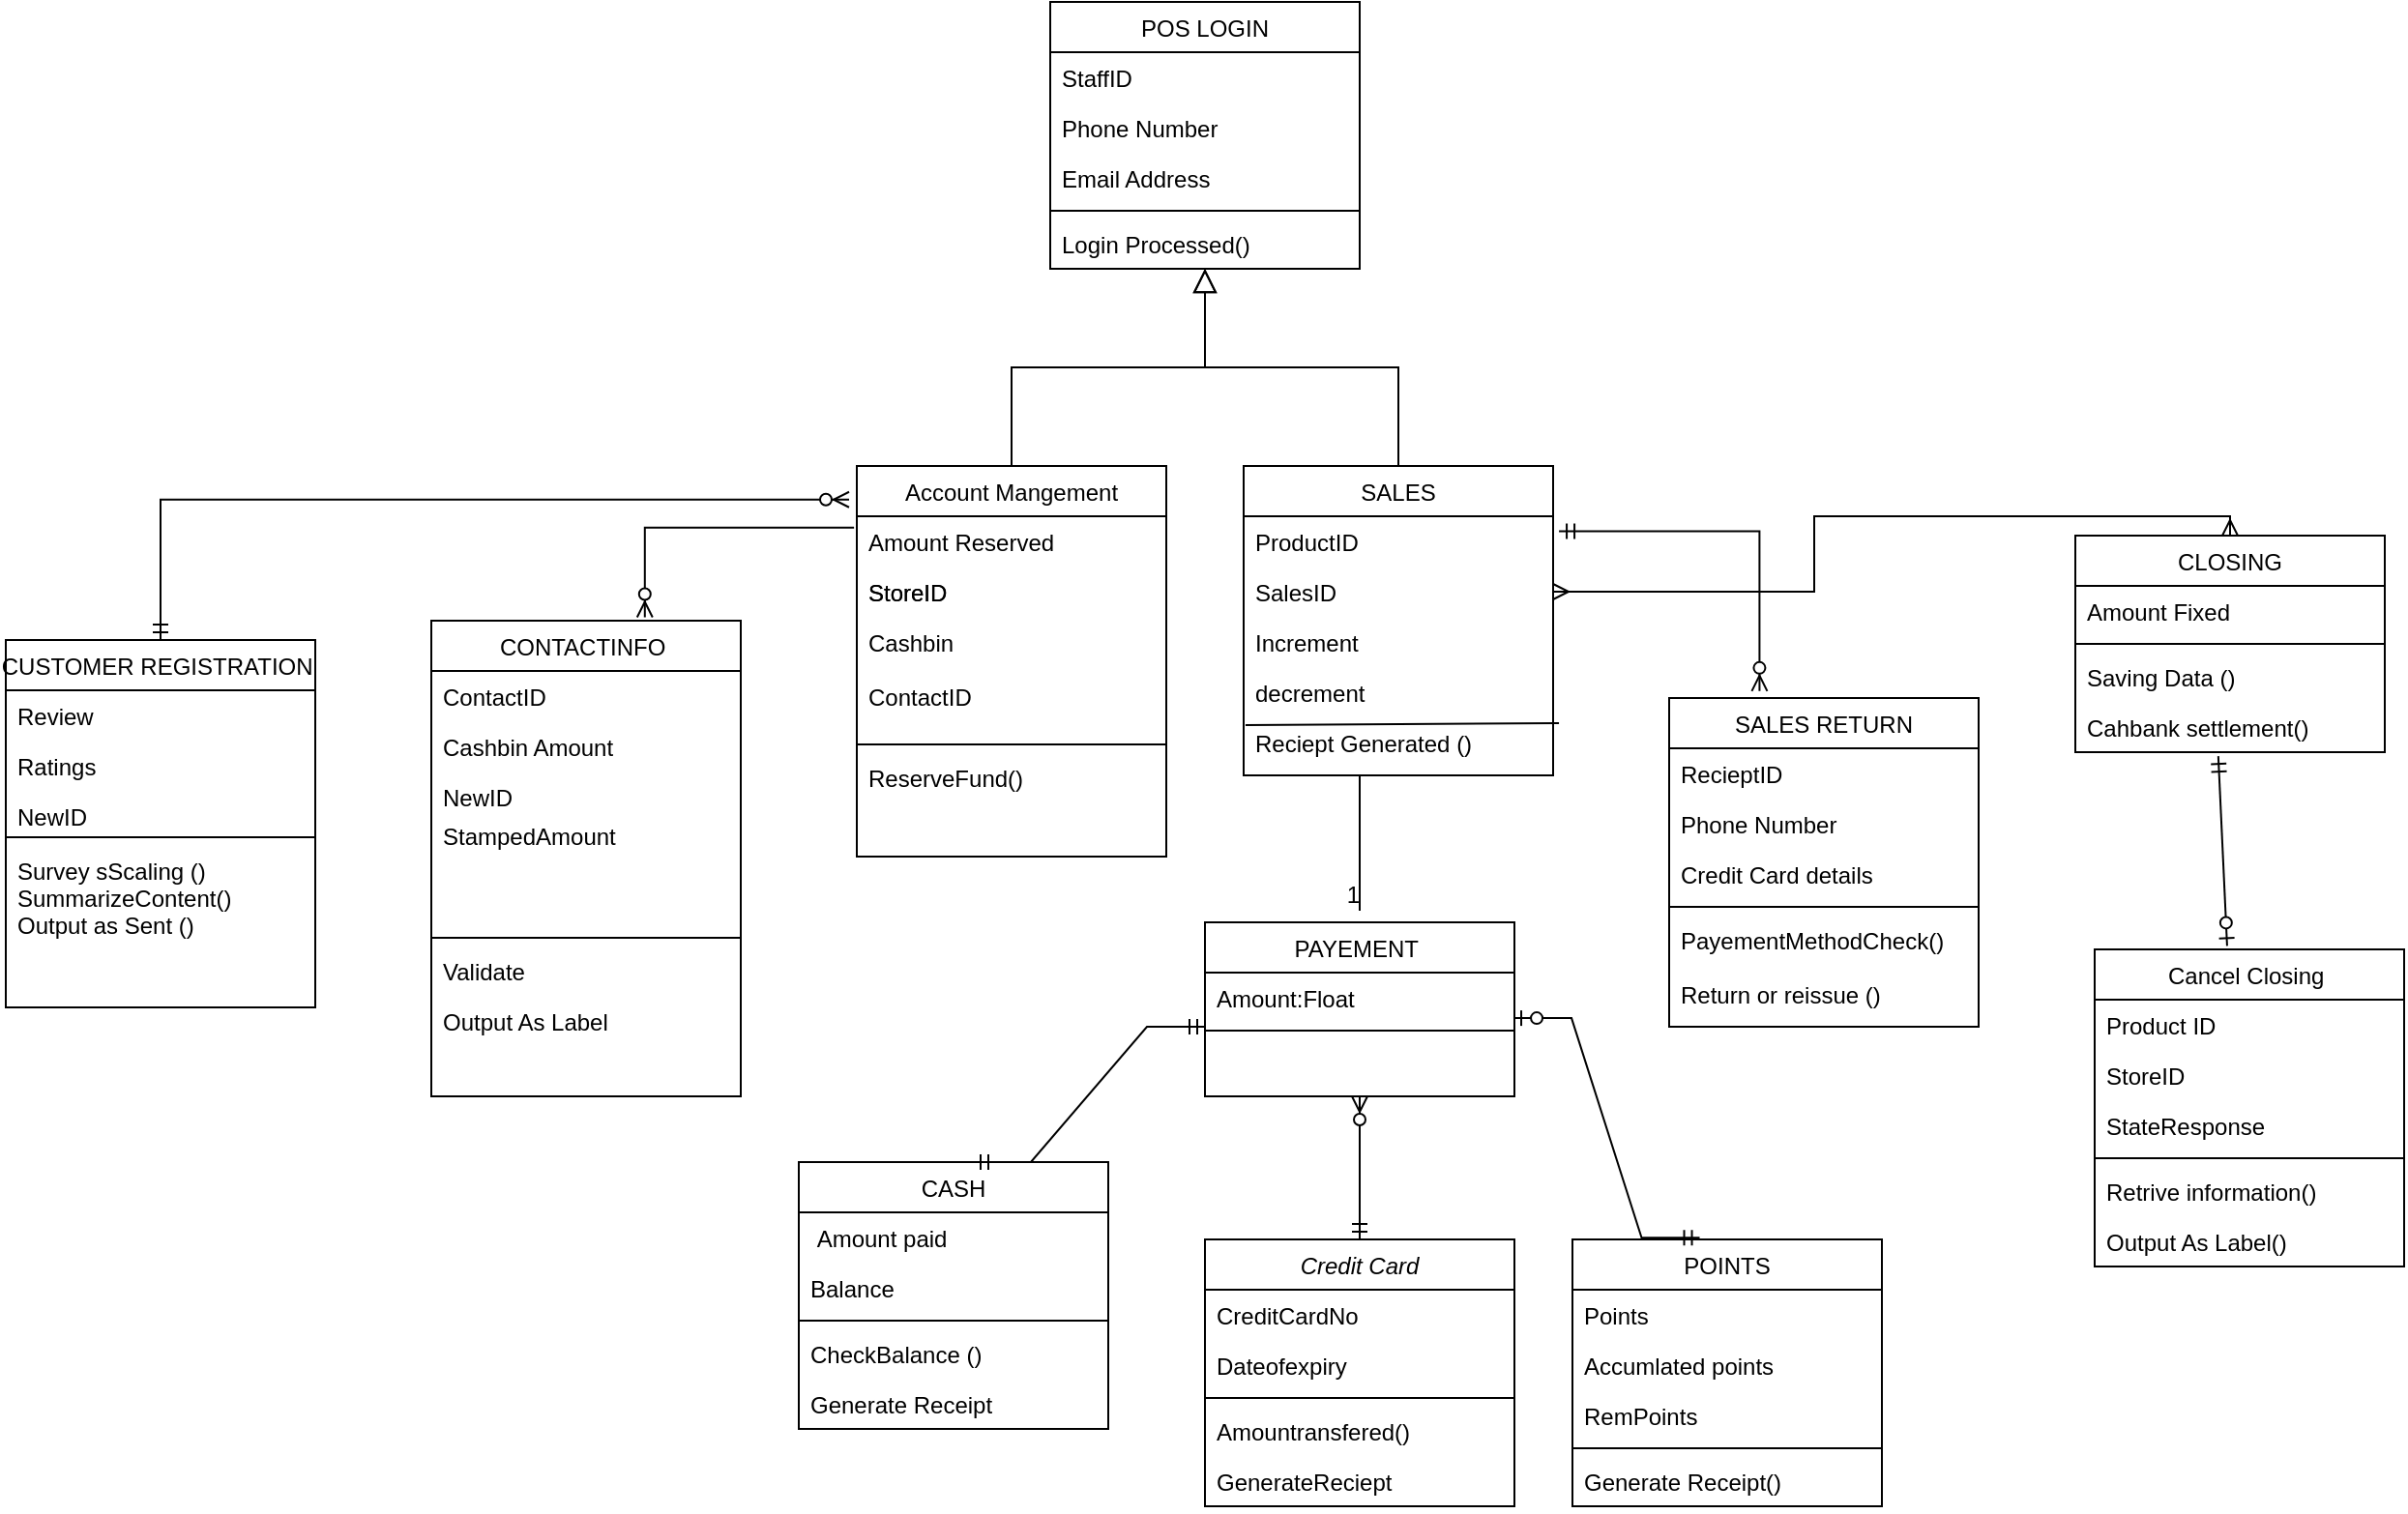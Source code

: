 <mxfile version="17.4.6" type="github">
  <diagram id="C5RBs43oDa-KdzZeNtuy" name="Page-1">
    <mxGraphModel dx="1984" dy="525" grid="1" gridSize="10" guides="1" tooltips="1" connect="1" arrows="1" fold="1" page="1" pageScale="1" pageWidth="827" pageHeight="1169" math="0" shadow="0">
      <root>
        <mxCell id="WIyWlLk6GJQsqaUBKTNV-0" />
        <mxCell id="WIyWlLk6GJQsqaUBKTNV-1" parent="WIyWlLk6GJQsqaUBKTNV-0" />
        <mxCell id="zkfFHV4jXpPFQw0GAbJ--0" value="POS LOGIN" style="swimlane;fontStyle=0;align=center;verticalAlign=top;childLayout=stackLayout;horizontal=1;startSize=26;horizontalStack=0;resizeParent=1;resizeLast=0;collapsible=1;marginBottom=0;rounded=0;shadow=0;strokeWidth=1;" parent="WIyWlLk6GJQsqaUBKTNV-1" vertex="1">
          <mxGeometry x="220" y="120" width="160" height="138" as="geometry">
            <mxRectangle x="230" y="140" width="160" height="26" as="alternateBounds" />
          </mxGeometry>
        </mxCell>
        <mxCell id="zkfFHV4jXpPFQw0GAbJ--1" value="StaffID" style="text;align=left;verticalAlign=top;spacingLeft=4;spacingRight=4;overflow=hidden;rotatable=0;points=[[0,0.5],[1,0.5]];portConstraint=eastwest;" parent="zkfFHV4jXpPFQw0GAbJ--0" vertex="1">
          <mxGeometry y="26" width="160" height="26" as="geometry" />
        </mxCell>
        <mxCell id="zkfFHV4jXpPFQw0GAbJ--2" value="Phone Number" style="text;align=left;verticalAlign=top;spacingLeft=4;spacingRight=4;overflow=hidden;rotatable=0;points=[[0,0.5],[1,0.5]];portConstraint=eastwest;rounded=0;shadow=0;html=0;" parent="zkfFHV4jXpPFQw0GAbJ--0" vertex="1">
          <mxGeometry y="52" width="160" height="26" as="geometry" />
        </mxCell>
        <mxCell id="zkfFHV4jXpPFQw0GAbJ--3" value="Email Address" style="text;align=left;verticalAlign=top;spacingLeft=4;spacingRight=4;overflow=hidden;rotatable=0;points=[[0,0.5],[1,0.5]];portConstraint=eastwest;rounded=0;shadow=0;html=0;" parent="zkfFHV4jXpPFQw0GAbJ--0" vertex="1">
          <mxGeometry y="78" width="160" height="26" as="geometry" />
        </mxCell>
        <mxCell id="zkfFHV4jXpPFQw0GAbJ--4" value="" style="line;html=1;strokeWidth=1;align=left;verticalAlign=middle;spacingTop=-1;spacingLeft=3;spacingRight=3;rotatable=0;labelPosition=right;points=[];portConstraint=eastwest;" parent="zkfFHV4jXpPFQw0GAbJ--0" vertex="1">
          <mxGeometry y="104" width="160" height="8" as="geometry" />
        </mxCell>
        <mxCell id="zkfFHV4jXpPFQw0GAbJ--5" value="Login Processed()" style="text;align=left;verticalAlign=top;spacingLeft=4;spacingRight=4;overflow=hidden;rotatable=0;points=[[0,0.5],[1,0.5]];portConstraint=eastwest;" parent="zkfFHV4jXpPFQw0GAbJ--0" vertex="1">
          <mxGeometry y="112" width="160" height="26" as="geometry" />
        </mxCell>
        <mxCell id="zkfFHV4jXpPFQw0GAbJ--12" value="" style="endArrow=block;endSize=10;endFill=0;shadow=0;strokeWidth=1;rounded=0;edgeStyle=elbowEdgeStyle;elbow=vertical;" parent="WIyWlLk6GJQsqaUBKTNV-1" source="zkfFHV4jXpPFQw0GAbJ--6" target="zkfFHV4jXpPFQw0GAbJ--0" edge="1">
          <mxGeometry width="160" relative="1" as="geometry">
            <mxPoint x="200" y="203" as="sourcePoint" />
            <mxPoint x="200" y="203" as="targetPoint" />
          </mxGeometry>
        </mxCell>
        <mxCell id="zkfFHV4jXpPFQw0GAbJ--6" value="Account Mangement" style="swimlane;fontStyle=0;align=center;verticalAlign=top;childLayout=stackLayout;horizontal=1;startSize=26;horizontalStack=0;resizeParent=1;resizeLast=0;collapsible=1;marginBottom=0;rounded=0;shadow=0;strokeWidth=1;" parent="WIyWlLk6GJQsqaUBKTNV-1" vertex="1">
          <mxGeometry x="120" y="360" width="160" height="202" as="geometry">
            <mxRectangle x="130" y="380" width="160" height="26" as="alternateBounds" />
          </mxGeometry>
        </mxCell>
        <mxCell id="zkfFHV4jXpPFQw0GAbJ--7" value="Amount Reserved" style="text;align=left;verticalAlign=top;spacingLeft=4;spacingRight=4;overflow=hidden;rotatable=0;points=[[0,0.5],[1,0.5]];portConstraint=eastwest;" parent="zkfFHV4jXpPFQw0GAbJ--6" vertex="1">
          <mxGeometry y="26" width="160" height="26" as="geometry" />
        </mxCell>
        <mxCell id="zkfFHV4jXpPFQw0GAbJ--8" value="StoreID" style="text;align=left;verticalAlign=top;spacingLeft=4;spacingRight=4;overflow=hidden;rotatable=0;points=[[0,0.5],[1,0.5]];portConstraint=eastwest;rounded=0;shadow=0;html=0;" parent="zkfFHV4jXpPFQw0GAbJ--6" vertex="1">
          <mxGeometry y="52" width="160" height="26" as="geometry" />
        </mxCell>
        <mxCell id="SP8sNiouLgvqwJzsVpie-2" value="Cashbin" style="text;align=left;verticalAlign=top;spacingLeft=4;spacingRight=4;overflow=hidden;rotatable=0;points=[[0,0.5],[1,0.5]];portConstraint=eastwest;rounded=0;shadow=0;html=0;" vertex="1" parent="zkfFHV4jXpPFQw0GAbJ--6">
          <mxGeometry y="78" width="160" height="28" as="geometry" />
        </mxCell>
        <mxCell id="BPbkYj7o1eIPzCzf6FRN-5" value="ContactID" style="text;align=left;verticalAlign=top;spacingLeft=4;spacingRight=4;overflow=hidden;rotatable=0;points=[[0,0.5],[1,0.5]];portConstraint=eastwest;rounded=0;shadow=0;html=0;" vertex="1" parent="zkfFHV4jXpPFQw0GAbJ--6">
          <mxGeometry y="106" width="160" height="34" as="geometry" />
        </mxCell>
        <mxCell id="zkfFHV4jXpPFQw0GAbJ--9" value="" style="line;html=1;strokeWidth=1;align=left;verticalAlign=middle;spacingTop=-1;spacingLeft=3;spacingRight=3;rotatable=0;labelPosition=right;points=[];portConstraint=eastwest;" parent="zkfFHV4jXpPFQw0GAbJ--6" vertex="1">
          <mxGeometry y="140" width="160" height="8" as="geometry" />
        </mxCell>
        <mxCell id="zkfFHV4jXpPFQw0GAbJ--11" value="ReserveFund()" style="text;align=left;verticalAlign=top;spacingLeft=4;spacingRight=4;overflow=hidden;rotatable=0;points=[[0,0.5],[1,0.5]];portConstraint=eastwest;" parent="zkfFHV4jXpPFQw0GAbJ--6" vertex="1">
          <mxGeometry y="148" width="160" height="26" as="geometry" />
        </mxCell>
        <mxCell id="zkfFHV4jXpPFQw0GAbJ--13" value="SALES" style="swimlane;fontStyle=0;align=center;verticalAlign=top;childLayout=stackLayout;horizontal=1;startSize=26;horizontalStack=0;resizeParent=1;resizeLast=0;collapsible=1;marginBottom=0;rounded=0;shadow=0;strokeWidth=1;" parent="WIyWlLk6GJQsqaUBKTNV-1" vertex="1">
          <mxGeometry x="320" y="360" width="160" height="160" as="geometry">
            <mxRectangle x="340" y="380" width="170" height="26" as="alternateBounds" />
          </mxGeometry>
        </mxCell>
        <mxCell id="zkfFHV4jXpPFQw0GAbJ--14" value="ProductID&#xa;&#xa;" style="text;align=left;verticalAlign=top;spacingLeft=4;spacingRight=4;overflow=hidden;rotatable=0;points=[[0,0.5],[1,0.5]];portConstraint=eastwest;" parent="zkfFHV4jXpPFQw0GAbJ--13" vertex="1">
          <mxGeometry y="26" width="160" height="26" as="geometry" />
        </mxCell>
        <mxCell id="BPbkYj7o1eIPzCzf6FRN-10" value="SalesID&#xa;&#xa;" style="text;align=left;verticalAlign=top;spacingLeft=4;spacingRight=4;overflow=hidden;rotatable=0;points=[[0,0.5],[1,0.5]];portConstraint=eastwest;" vertex="1" parent="zkfFHV4jXpPFQw0GAbJ--13">
          <mxGeometry y="52" width="160" height="26" as="geometry" />
        </mxCell>
        <mxCell id="BPbkYj7o1eIPzCzf6FRN-11" value="Increment " style="text;align=left;verticalAlign=top;spacingLeft=4;spacingRight=4;overflow=hidden;rotatable=0;points=[[0,0.5],[1,0.5]];portConstraint=eastwest;" vertex="1" parent="zkfFHV4jXpPFQw0GAbJ--13">
          <mxGeometry y="78" width="160" height="26" as="geometry" />
        </mxCell>
        <mxCell id="BPbkYj7o1eIPzCzf6FRN-12" value="decrement " style="text;align=left;verticalAlign=top;spacingLeft=4;spacingRight=4;overflow=hidden;rotatable=0;points=[[0,0.5],[1,0.5]];portConstraint=eastwest;" vertex="1" parent="zkfFHV4jXpPFQw0GAbJ--13">
          <mxGeometry y="104" width="160" height="26" as="geometry" />
        </mxCell>
        <mxCell id="BPbkYj7o1eIPzCzf6FRN-14" value="" style="endArrow=none;html=1;rounded=0;entryX=1.019;entryY=1.115;entryDx=0;entryDy=0;entryPerimeter=0;exitX=0.006;exitY=1.154;exitDx=0;exitDy=0;exitPerimeter=0;" edge="1" parent="zkfFHV4jXpPFQw0GAbJ--13" source="BPbkYj7o1eIPzCzf6FRN-12" target="BPbkYj7o1eIPzCzf6FRN-12">
          <mxGeometry width="50" height="50" relative="1" as="geometry">
            <mxPoint x="30" y="140" as="sourcePoint" />
            <mxPoint x="60" y="40" as="targetPoint" />
          </mxGeometry>
        </mxCell>
        <mxCell id="BPbkYj7o1eIPzCzf6FRN-15" value="Reciept Generated ()&#xa;" style="text;align=left;verticalAlign=top;spacingLeft=4;spacingRight=4;overflow=hidden;rotatable=0;points=[[0,0.5],[1,0.5]];portConstraint=eastwest;" vertex="1" parent="zkfFHV4jXpPFQw0GAbJ--13">
          <mxGeometry y="130" width="160" as="geometry" />
        </mxCell>
        <mxCell id="SP8sNiouLgvqwJzsVpie-11" value="" style="endArrow=none;html=1;rounded=0;" edge="1" parent="zkfFHV4jXpPFQw0GAbJ--13">
          <mxGeometry relative="1" as="geometry">
            <mxPoint x="60" y="160" as="sourcePoint" />
            <mxPoint x="60" y="230" as="targetPoint" />
          </mxGeometry>
        </mxCell>
        <mxCell id="SP8sNiouLgvqwJzsVpie-12" value="1" style="resizable=0;html=1;align=right;verticalAlign=bottom;" connectable="0" vertex="1" parent="SP8sNiouLgvqwJzsVpie-11">
          <mxGeometry x="1" relative="1" as="geometry" />
        </mxCell>
        <mxCell id="zkfFHV4jXpPFQw0GAbJ--16" value="" style="endArrow=block;endSize=10;endFill=0;shadow=0;strokeWidth=1;rounded=0;edgeStyle=elbowEdgeStyle;elbow=vertical;" parent="WIyWlLk6GJQsqaUBKTNV-1" source="zkfFHV4jXpPFQw0GAbJ--13" target="zkfFHV4jXpPFQw0GAbJ--0" edge="1">
          <mxGeometry width="160" relative="1" as="geometry">
            <mxPoint x="210" y="373" as="sourcePoint" />
            <mxPoint x="310" y="271" as="targetPoint" />
          </mxGeometry>
        </mxCell>
        <mxCell id="zkfFHV4jXpPFQw0GAbJ--17" value="CLOSING" style="swimlane;fontStyle=0;align=center;verticalAlign=top;childLayout=stackLayout;horizontal=1;startSize=26;horizontalStack=0;resizeParent=1;resizeLast=0;collapsible=1;marginBottom=0;rounded=0;shadow=0;strokeWidth=1;" parent="WIyWlLk6GJQsqaUBKTNV-1" vertex="1">
          <mxGeometry x="750" y="396" width="160" height="112" as="geometry">
            <mxRectangle x="550" y="140" width="160" height="26" as="alternateBounds" />
          </mxGeometry>
        </mxCell>
        <mxCell id="zkfFHV4jXpPFQw0GAbJ--21" value="Amount Fixed" style="text;align=left;verticalAlign=top;spacingLeft=4;spacingRight=4;overflow=hidden;rotatable=0;points=[[0,0.5],[1,0.5]];portConstraint=eastwest;rounded=0;shadow=0;html=0;" parent="zkfFHV4jXpPFQw0GAbJ--17" vertex="1">
          <mxGeometry y="26" width="160" height="26" as="geometry" />
        </mxCell>
        <mxCell id="zkfFHV4jXpPFQw0GAbJ--23" value="" style="line;html=1;strokeWidth=1;align=left;verticalAlign=middle;spacingTop=-1;spacingLeft=3;spacingRight=3;rotatable=0;labelPosition=right;points=[];portConstraint=eastwest;" parent="zkfFHV4jXpPFQw0GAbJ--17" vertex="1">
          <mxGeometry y="52" width="160" height="8" as="geometry" />
        </mxCell>
        <mxCell id="zkfFHV4jXpPFQw0GAbJ--24" value="Saving Data ()" style="text;align=left;verticalAlign=top;spacingLeft=4;spacingRight=4;overflow=hidden;rotatable=0;points=[[0,0.5],[1,0.5]];portConstraint=eastwest;" parent="zkfFHV4jXpPFQw0GAbJ--17" vertex="1">
          <mxGeometry y="60" width="160" height="26" as="geometry" />
        </mxCell>
        <mxCell id="zkfFHV4jXpPFQw0GAbJ--25" value="Cahbank settlement()" style="text;align=left;verticalAlign=top;spacingLeft=4;spacingRight=4;overflow=hidden;rotatable=0;points=[[0,0.5],[1,0.5]];portConstraint=eastwest;" parent="zkfFHV4jXpPFQw0GAbJ--17" vertex="1">
          <mxGeometry y="86" width="160" height="26" as="geometry" />
        </mxCell>
        <mxCell id="BPbkYj7o1eIPzCzf6FRN-1" value="StoreID" style="text;align=left;verticalAlign=top;spacingLeft=4;spacingRight=4;overflow=hidden;rotatable=0;points=[[0,0.5],[1,0.5]];portConstraint=eastwest;rounded=0;shadow=0;html=0;" vertex="1" parent="WIyWlLk6GJQsqaUBKTNV-1">
          <mxGeometry x="120" y="412" width="160" height="28" as="geometry" />
        </mxCell>
        <mxCell id="BPbkYj7o1eIPzCzf6FRN-17" value="Credit Card" style="swimlane;fontStyle=2;align=center;verticalAlign=top;childLayout=stackLayout;horizontal=1;startSize=26;horizontalStack=0;resizeParent=1;resizeLast=0;collapsible=1;marginBottom=0;rounded=0;shadow=0;strokeWidth=1;" vertex="1" parent="WIyWlLk6GJQsqaUBKTNV-1">
          <mxGeometry x="300" y="760" width="160" height="138" as="geometry">
            <mxRectangle x="230" y="140" width="160" height="26" as="alternateBounds" />
          </mxGeometry>
        </mxCell>
        <mxCell id="BPbkYj7o1eIPzCzf6FRN-18" value="CreditCardNo" style="text;align=left;verticalAlign=top;spacingLeft=4;spacingRight=4;overflow=hidden;rotatable=0;points=[[0,0.5],[1,0.5]];portConstraint=eastwest;" vertex="1" parent="BPbkYj7o1eIPzCzf6FRN-17">
          <mxGeometry y="26" width="160" height="26" as="geometry" />
        </mxCell>
        <mxCell id="BPbkYj7o1eIPzCzf6FRN-19" value="Dateofexpiry" style="text;align=left;verticalAlign=top;spacingLeft=4;spacingRight=4;overflow=hidden;rotatable=0;points=[[0,0.5],[1,0.5]];portConstraint=eastwest;rounded=0;shadow=0;html=0;" vertex="1" parent="BPbkYj7o1eIPzCzf6FRN-17">
          <mxGeometry y="52" width="160" height="26" as="geometry" />
        </mxCell>
        <mxCell id="BPbkYj7o1eIPzCzf6FRN-21" value="" style="line;html=1;strokeWidth=1;align=left;verticalAlign=middle;spacingTop=-1;spacingLeft=3;spacingRight=3;rotatable=0;labelPosition=right;points=[];portConstraint=eastwest;" vertex="1" parent="BPbkYj7o1eIPzCzf6FRN-17">
          <mxGeometry y="78" width="160" height="8" as="geometry" />
        </mxCell>
        <mxCell id="BPbkYj7o1eIPzCzf6FRN-22" value="Amountransfered()" style="text;align=left;verticalAlign=top;spacingLeft=4;spacingRight=4;overflow=hidden;rotatable=0;points=[[0,0.5],[1,0.5]];portConstraint=eastwest;" vertex="1" parent="BPbkYj7o1eIPzCzf6FRN-17">
          <mxGeometry y="86" width="160" height="26" as="geometry" />
        </mxCell>
        <mxCell id="BPbkYj7o1eIPzCzf6FRN-54" value="GenerateReciept" style="text;align=left;verticalAlign=top;spacingLeft=4;spacingRight=4;overflow=hidden;rotatable=0;points=[[0,0.5],[1,0.5]];portConstraint=eastwest;" vertex="1" parent="BPbkYj7o1eIPzCzf6FRN-17">
          <mxGeometry y="112" width="160" height="26" as="geometry" />
        </mxCell>
        <mxCell id="BPbkYj7o1eIPzCzf6FRN-23" value="CASH" style="swimlane;fontStyle=0;align=center;verticalAlign=top;childLayout=stackLayout;horizontal=1;startSize=26;horizontalStack=0;resizeParent=1;resizeLast=0;collapsible=1;marginBottom=0;rounded=0;shadow=0;strokeWidth=1;" vertex="1" parent="WIyWlLk6GJQsqaUBKTNV-1">
          <mxGeometry x="90" y="720" width="160" height="138" as="geometry">
            <mxRectangle x="230" y="140" width="160" height="26" as="alternateBounds" />
          </mxGeometry>
        </mxCell>
        <mxCell id="BPbkYj7o1eIPzCzf6FRN-25" value=" Amount paid" style="text;align=left;verticalAlign=top;spacingLeft=4;spacingRight=4;overflow=hidden;rotatable=0;points=[[0,0.5],[1,0.5]];portConstraint=eastwest;rounded=0;shadow=0;html=0;" vertex="1" parent="BPbkYj7o1eIPzCzf6FRN-23">
          <mxGeometry y="26" width="160" height="26" as="geometry" />
        </mxCell>
        <mxCell id="BPbkYj7o1eIPzCzf6FRN-26" value="Balance" style="text;align=left;verticalAlign=top;spacingLeft=4;spacingRight=4;overflow=hidden;rotatable=0;points=[[0,0.5],[1,0.5]];portConstraint=eastwest;rounded=0;shadow=0;html=0;" vertex="1" parent="BPbkYj7o1eIPzCzf6FRN-23">
          <mxGeometry y="52" width="160" height="26" as="geometry" />
        </mxCell>
        <mxCell id="BPbkYj7o1eIPzCzf6FRN-27" value="" style="line;html=1;strokeWidth=1;align=left;verticalAlign=middle;spacingTop=-1;spacingLeft=3;spacingRight=3;rotatable=0;labelPosition=right;points=[];portConstraint=eastwest;" vertex="1" parent="BPbkYj7o1eIPzCzf6FRN-23">
          <mxGeometry y="78" width="160" height="8" as="geometry" />
        </mxCell>
        <mxCell id="BPbkYj7o1eIPzCzf6FRN-28" value="CheckBalance ()" style="text;align=left;verticalAlign=top;spacingLeft=4;spacingRight=4;overflow=hidden;rotatable=0;points=[[0,0.5],[1,0.5]];portConstraint=eastwest;" vertex="1" parent="BPbkYj7o1eIPzCzf6FRN-23">
          <mxGeometry y="86" width="160" height="26" as="geometry" />
        </mxCell>
        <mxCell id="BPbkYj7o1eIPzCzf6FRN-53" value="Generate Receipt" style="text;align=left;verticalAlign=top;spacingLeft=4;spacingRight=4;overflow=hidden;rotatable=0;points=[[0,0.5],[1,0.5]];portConstraint=eastwest;" vertex="1" parent="BPbkYj7o1eIPzCzf6FRN-23">
          <mxGeometry y="112" width="160" height="26" as="geometry" />
        </mxCell>
        <mxCell id="BPbkYj7o1eIPzCzf6FRN-29" value="PAYEMENT " style="swimlane;fontStyle=0;align=center;verticalAlign=top;childLayout=stackLayout;horizontal=1;startSize=26;horizontalStack=0;resizeParent=1;resizeLast=0;collapsible=1;marginBottom=0;rounded=0;shadow=0;strokeWidth=1;" vertex="1" parent="WIyWlLk6GJQsqaUBKTNV-1">
          <mxGeometry x="300" y="596" width="160" height="90" as="geometry">
            <mxRectangle x="230" y="140" width="160" height="26" as="alternateBounds" />
          </mxGeometry>
        </mxCell>
        <mxCell id="BPbkYj7o1eIPzCzf6FRN-31" value="Amount:Float" style="text;align=left;verticalAlign=top;spacingLeft=4;spacingRight=4;overflow=hidden;rotatable=0;points=[[0,0.5],[1,0.5]];portConstraint=eastwest;rounded=0;shadow=0;html=0;" vertex="1" parent="BPbkYj7o1eIPzCzf6FRN-29">
          <mxGeometry y="26" width="160" height="26" as="geometry" />
        </mxCell>
        <mxCell id="BPbkYj7o1eIPzCzf6FRN-33" value="" style="line;html=1;strokeWidth=1;align=left;verticalAlign=middle;spacingTop=-1;spacingLeft=3;spacingRight=3;rotatable=0;labelPosition=right;points=[];portConstraint=eastwest;" vertex="1" parent="BPbkYj7o1eIPzCzf6FRN-29">
          <mxGeometry y="52" width="160" height="8" as="geometry" />
        </mxCell>
        <mxCell id="BPbkYj7o1eIPzCzf6FRN-35" value="POINTS" style="swimlane;fontStyle=0;align=center;verticalAlign=top;childLayout=stackLayout;horizontal=1;startSize=26;horizontalStack=0;resizeParent=1;resizeLast=0;collapsible=1;marginBottom=0;rounded=0;shadow=0;strokeWidth=1;" vertex="1" parent="WIyWlLk6GJQsqaUBKTNV-1">
          <mxGeometry x="490" y="760" width="160" height="138" as="geometry">
            <mxRectangle x="230" y="140" width="160" height="26" as="alternateBounds" />
          </mxGeometry>
        </mxCell>
        <mxCell id="BPbkYj7o1eIPzCzf6FRN-36" value="Points" style="text;align=left;verticalAlign=top;spacingLeft=4;spacingRight=4;overflow=hidden;rotatable=0;points=[[0,0.5],[1,0.5]];portConstraint=eastwest;" vertex="1" parent="BPbkYj7o1eIPzCzf6FRN-35">
          <mxGeometry y="26" width="160" height="26" as="geometry" />
        </mxCell>
        <mxCell id="BPbkYj7o1eIPzCzf6FRN-37" value="Accumlated points" style="text;align=left;verticalAlign=top;spacingLeft=4;spacingRight=4;overflow=hidden;rotatable=0;points=[[0,0.5],[1,0.5]];portConstraint=eastwest;rounded=0;shadow=0;html=0;" vertex="1" parent="BPbkYj7o1eIPzCzf6FRN-35">
          <mxGeometry y="52" width="160" height="26" as="geometry" />
        </mxCell>
        <mxCell id="BPbkYj7o1eIPzCzf6FRN-38" value="RemPoints" style="text;align=left;verticalAlign=top;spacingLeft=4;spacingRight=4;overflow=hidden;rotatable=0;points=[[0,0.5],[1,0.5]];portConstraint=eastwest;rounded=0;shadow=0;html=0;" vertex="1" parent="BPbkYj7o1eIPzCzf6FRN-35">
          <mxGeometry y="78" width="160" height="26" as="geometry" />
        </mxCell>
        <mxCell id="BPbkYj7o1eIPzCzf6FRN-39" value="" style="line;html=1;strokeWidth=1;align=left;verticalAlign=middle;spacingTop=-1;spacingLeft=3;spacingRight=3;rotatable=0;labelPosition=right;points=[];portConstraint=eastwest;" vertex="1" parent="BPbkYj7o1eIPzCzf6FRN-35">
          <mxGeometry y="104" width="160" height="8" as="geometry" />
        </mxCell>
        <mxCell id="BPbkYj7o1eIPzCzf6FRN-40" value="Generate Receipt()" style="text;align=left;verticalAlign=top;spacingLeft=4;spacingRight=4;overflow=hidden;rotatable=0;points=[[0,0.5],[1,0.5]];portConstraint=eastwest;" vertex="1" parent="BPbkYj7o1eIPzCzf6FRN-35">
          <mxGeometry y="112" width="160" height="26" as="geometry" />
        </mxCell>
        <mxCell id="BPbkYj7o1eIPzCzf6FRN-47" value="SALES RETURN" style="swimlane;fontStyle=0;align=center;verticalAlign=top;childLayout=stackLayout;horizontal=1;startSize=26;horizontalStack=0;resizeParent=1;resizeLast=0;collapsible=1;marginBottom=0;rounded=0;shadow=0;strokeWidth=1;" vertex="1" parent="WIyWlLk6GJQsqaUBKTNV-1">
          <mxGeometry x="540" y="480" width="160" height="170" as="geometry">
            <mxRectangle x="230" y="140" width="160" height="26" as="alternateBounds" />
          </mxGeometry>
        </mxCell>
        <mxCell id="BPbkYj7o1eIPzCzf6FRN-48" value="RecieptID" style="text;align=left;verticalAlign=top;spacingLeft=4;spacingRight=4;overflow=hidden;rotatable=0;points=[[0,0.5],[1,0.5]];portConstraint=eastwest;" vertex="1" parent="BPbkYj7o1eIPzCzf6FRN-47">
          <mxGeometry y="26" width="160" height="26" as="geometry" />
        </mxCell>
        <mxCell id="BPbkYj7o1eIPzCzf6FRN-49" value="Phone Number" style="text;align=left;verticalAlign=top;spacingLeft=4;spacingRight=4;overflow=hidden;rotatable=0;points=[[0,0.5],[1,0.5]];portConstraint=eastwest;rounded=0;shadow=0;html=0;" vertex="1" parent="BPbkYj7o1eIPzCzf6FRN-47">
          <mxGeometry y="52" width="160" height="26" as="geometry" />
        </mxCell>
        <mxCell id="BPbkYj7o1eIPzCzf6FRN-50" value="Credit Card details" style="text;align=left;verticalAlign=top;spacingLeft=4;spacingRight=4;overflow=hidden;rotatable=0;points=[[0,0.5],[1,0.5]];portConstraint=eastwest;rounded=0;shadow=0;html=0;" vertex="1" parent="BPbkYj7o1eIPzCzf6FRN-47">
          <mxGeometry y="78" width="160" height="26" as="geometry" />
        </mxCell>
        <mxCell id="BPbkYj7o1eIPzCzf6FRN-51" value="" style="line;html=1;strokeWidth=1;align=left;verticalAlign=middle;spacingTop=-1;spacingLeft=3;spacingRight=3;rotatable=0;labelPosition=right;points=[];portConstraint=eastwest;" vertex="1" parent="BPbkYj7o1eIPzCzf6FRN-47">
          <mxGeometry y="104" width="160" height="8" as="geometry" />
        </mxCell>
        <mxCell id="BPbkYj7o1eIPzCzf6FRN-52" value="PayementMethodCheck()&#xa;&#xa;Return or reissue ()&#xa;&#xa;" style="text;align=left;verticalAlign=top;spacingLeft=4;spacingRight=4;overflow=hidden;rotatable=0;points=[[0,0.5],[1,0.5]];portConstraint=eastwest;" vertex="1" parent="BPbkYj7o1eIPzCzf6FRN-47">
          <mxGeometry y="112" width="160" height="58" as="geometry" />
        </mxCell>
        <mxCell id="BPbkYj7o1eIPzCzf6FRN-60" value="CONTACTINFO " style="swimlane;fontStyle=0;align=center;verticalAlign=top;childLayout=stackLayout;horizontal=1;startSize=26;horizontalStack=0;resizeParent=1;resizeLast=0;collapsible=1;marginBottom=0;rounded=0;shadow=0;strokeWidth=1;" vertex="1" parent="WIyWlLk6GJQsqaUBKTNV-1">
          <mxGeometry x="-100" y="440" width="160" height="246" as="geometry">
            <mxRectangle x="550" y="140" width="160" height="26" as="alternateBounds" />
          </mxGeometry>
        </mxCell>
        <mxCell id="BPbkYj7o1eIPzCzf6FRN-61" value="ContactID" style="text;align=left;verticalAlign=top;spacingLeft=4;spacingRight=4;overflow=hidden;rotatable=0;points=[[0,0.5],[1,0.5]];portConstraint=eastwest;rounded=0;shadow=0;html=0;" vertex="1" parent="BPbkYj7o1eIPzCzf6FRN-60">
          <mxGeometry y="26" width="160" height="26" as="geometry" />
        </mxCell>
        <mxCell id="BPbkYj7o1eIPzCzf6FRN-62" value="Cashbin Amount" style="text;align=left;verticalAlign=top;spacingLeft=4;spacingRight=4;overflow=hidden;rotatable=0;points=[[0,0.5],[1,0.5]];portConstraint=eastwest;rounded=0;shadow=0;html=0;" vertex="1" parent="BPbkYj7o1eIPzCzf6FRN-60">
          <mxGeometry y="52" width="160" height="26" as="geometry" />
        </mxCell>
        <mxCell id="SP8sNiouLgvqwJzsVpie-1" value="NewID" style="text;align=left;verticalAlign=top;spacingLeft=4;spacingRight=4;overflow=hidden;rotatable=0;points=[[0,0.5],[1,0.5]];portConstraint=eastwest;rounded=0;shadow=0;html=0;" vertex="1" parent="BPbkYj7o1eIPzCzf6FRN-60">
          <mxGeometry y="78" width="160" height="20" as="geometry" />
        </mxCell>
        <mxCell id="BPbkYj7o1eIPzCzf6FRN-63" value="StampedAmount" style="text;align=left;verticalAlign=top;spacingLeft=4;spacingRight=4;overflow=hidden;rotatable=0;points=[[0,0.5],[1,0.5]];portConstraint=eastwest;rounded=0;shadow=0;html=0;" vertex="1" parent="BPbkYj7o1eIPzCzf6FRN-60">
          <mxGeometry y="98" width="160" height="62" as="geometry" />
        </mxCell>
        <mxCell id="BPbkYj7o1eIPzCzf6FRN-64" value="" style="line;html=1;strokeWidth=1;align=left;verticalAlign=middle;spacingTop=-1;spacingLeft=3;spacingRight=3;rotatable=0;labelPosition=right;points=[];portConstraint=eastwest;" vertex="1" parent="BPbkYj7o1eIPzCzf6FRN-60">
          <mxGeometry y="160" width="160" height="8" as="geometry" />
        </mxCell>
        <mxCell id="BPbkYj7o1eIPzCzf6FRN-65" value="Validate" style="text;align=left;verticalAlign=top;spacingLeft=4;spacingRight=4;overflow=hidden;rotatable=0;points=[[0,0.5],[1,0.5]];portConstraint=eastwest;" vertex="1" parent="BPbkYj7o1eIPzCzf6FRN-60">
          <mxGeometry y="168" width="160" height="26" as="geometry" />
        </mxCell>
        <mxCell id="BPbkYj7o1eIPzCzf6FRN-66" value="Output As Label" style="text;align=left;verticalAlign=top;spacingLeft=4;spacingRight=4;overflow=hidden;rotatable=0;points=[[0,0.5],[1,0.5]];portConstraint=eastwest;" vertex="1" parent="BPbkYj7o1eIPzCzf6FRN-60">
          <mxGeometry y="194" width="160" height="26" as="geometry" />
        </mxCell>
        <mxCell id="BPbkYj7o1eIPzCzf6FRN-67" value="Cancel Closing " style="swimlane;fontStyle=0;align=center;verticalAlign=top;childLayout=stackLayout;horizontal=1;startSize=26;horizontalStack=0;resizeParent=1;resizeLast=0;collapsible=1;marginBottom=0;rounded=0;shadow=0;strokeWidth=1;" vertex="1" parent="WIyWlLk6GJQsqaUBKTNV-1">
          <mxGeometry x="760" y="610" width="160" height="164" as="geometry">
            <mxRectangle x="550" y="140" width="160" height="26" as="alternateBounds" />
          </mxGeometry>
        </mxCell>
        <mxCell id="BPbkYj7o1eIPzCzf6FRN-68" value="Product ID&#xa;" style="text;align=left;verticalAlign=top;spacingLeft=4;spacingRight=4;overflow=hidden;rotatable=0;points=[[0,0.5],[1,0.5]];portConstraint=eastwest;rounded=0;shadow=0;html=0;" vertex="1" parent="BPbkYj7o1eIPzCzf6FRN-67">
          <mxGeometry y="26" width="160" height="26" as="geometry" />
        </mxCell>
        <mxCell id="BPbkYj7o1eIPzCzf6FRN-69" value="StoreID" style="text;align=left;verticalAlign=top;spacingLeft=4;spacingRight=4;overflow=hidden;rotatable=0;points=[[0,0.5],[1,0.5]];portConstraint=eastwest;rounded=0;shadow=0;html=0;" vertex="1" parent="BPbkYj7o1eIPzCzf6FRN-67">
          <mxGeometry y="52" width="160" height="26" as="geometry" />
        </mxCell>
        <mxCell id="BPbkYj7o1eIPzCzf6FRN-70" value="StateResponse" style="text;align=left;verticalAlign=top;spacingLeft=4;spacingRight=4;overflow=hidden;rotatable=0;points=[[0,0.5],[1,0.5]];portConstraint=eastwest;rounded=0;shadow=0;html=0;" vertex="1" parent="BPbkYj7o1eIPzCzf6FRN-67">
          <mxGeometry y="78" width="160" height="26" as="geometry" />
        </mxCell>
        <mxCell id="BPbkYj7o1eIPzCzf6FRN-71" value="" style="line;html=1;strokeWidth=1;align=left;verticalAlign=middle;spacingTop=-1;spacingLeft=3;spacingRight=3;rotatable=0;labelPosition=right;points=[];portConstraint=eastwest;" vertex="1" parent="BPbkYj7o1eIPzCzf6FRN-67">
          <mxGeometry y="104" width="160" height="8" as="geometry" />
        </mxCell>
        <mxCell id="BPbkYj7o1eIPzCzf6FRN-72" value="Retrive information()" style="text;align=left;verticalAlign=top;spacingLeft=4;spacingRight=4;overflow=hidden;rotatable=0;points=[[0,0.5],[1,0.5]];portConstraint=eastwest;" vertex="1" parent="BPbkYj7o1eIPzCzf6FRN-67">
          <mxGeometry y="112" width="160" height="26" as="geometry" />
        </mxCell>
        <mxCell id="BPbkYj7o1eIPzCzf6FRN-73" value="Output As Label()" style="text;align=left;verticalAlign=top;spacingLeft=4;spacingRight=4;overflow=hidden;rotatable=0;points=[[0,0.5],[1,0.5]];portConstraint=eastwest;" vertex="1" parent="BPbkYj7o1eIPzCzf6FRN-67">
          <mxGeometry y="138" width="160" height="26" as="geometry" />
        </mxCell>
        <mxCell id="SP8sNiouLgvqwJzsVpie-14" value="" style="edgeStyle=entityRelationEdgeStyle;fontSize=12;html=1;endArrow=ERmandOne;startArrow=ERmandOne;rounded=0;entryX=0;entryY=0.25;entryDx=0;entryDy=0;entryPerimeter=0;" edge="1" parent="WIyWlLk6GJQsqaUBKTNV-1" target="BPbkYj7o1eIPzCzf6FRN-33">
          <mxGeometry width="100" height="100" relative="1" as="geometry">
            <mxPoint x="180" y="720" as="sourcePoint" />
            <mxPoint x="280" y="620" as="targetPoint" />
          </mxGeometry>
        </mxCell>
        <mxCell id="SP8sNiouLgvqwJzsVpie-15" value="" style="edgeStyle=orthogonalEdgeStyle;fontSize=12;html=1;endArrow=ERzeroToMany;startArrow=ERmandOne;rounded=0;exitX=0.5;exitY=0;exitDx=0;exitDy=0;entryX=0.5;entryY=1;entryDx=0;entryDy=0;" edge="1" parent="WIyWlLk6GJQsqaUBKTNV-1" source="BPbkYj7o1eIPzCzf6FRN-17" target="BPbkYj7o1eIPzCzf6FRN-29">
          <mxGeometry width="100" height="100" relative="1" as="geometry">
            <mxPoint x="260" y="730" as="sourcePoint" />
            <mxPoint x="360" y="630" as="targetPoint" />
          </mxGeometry>
        </mxCell>
        <mxCell id="SP8sNiouLgvqwJzsVpie-16" value="" style="edgeStyle=entityRelationEdgeStyle;fontSize=12;html=1;endArrow=ERzeroToOne;startArrow=ERmandOne;rounded=0;exitX=0.411;exitY=-0.006;exitDx=0;exitDy=0;exitPerimeter=0;entryX=0.997;entryY=0.906;entryDx=0;entryDy=0;entryPerimeter=0;" edge="1" parent="WIyWlLk6GJQsqaUBKTNV-1" source="BPbkYj7o1eIPzCzf6FRN-35" target="BPbkYj7o1eIPzCzf6FRN-31">
          <mxGeometry width="100" height="100" relative="1" as="geometry">
            <mxPoint x="260" y="730" as="sourcePoint" />
            <mxPoint x="360" y="630" as="targetPoint" />
          </mxGeometry>
        </mxCell>
        <mxCell id="SP8sNiouLgvqwJzsVpie-17" value="" style="edgeStyle=orthogonalEdgeStyle;fontSize=12;html=1;endArrow=ERzeroToMany;startArrow=ERmandOne;rounded=0;exitX=1.019;exitY=0.297;exitDx=0;exitDy=0;exitPerimeter=0;entryX=0.292;entryY=-0.021;entryDx=0;entryDy=0;entryPerimeter=0;" edge="1" parent="WIyWlLk6GJQsqaUBKTNV-1" source="zkfFHV4jXpPFQw0GAbJ--14" target="BPbkYj7o1eIPzCzf6FRN-47">
          <mxGeometry width="100" height="100" relative="1" as="geometry">
            <mxPoint x="260" y="520" as="sourcePoint" />
            <mxPoint x="360" y="420" as="targetPoint" />
          </mxGeometry>
        </mxCell>
        <mxCell id="SP8sNiouLgvqwJzsVpie-18" value="" style="edgeStyle=orthogonalEdgeStyle;fontSize=12;html=1;endArrow=ERzeroToMany;endFill=1;rounded=0;entryX=0.69;entryY=-0.007;entryDx=0;entryDy=0;entryPerimeter=0;exitX=-0.009;exitY=0.227;exitDx=0;exitDy=0;exitPerimeter=0;" edge="1" parent="WIyWlLk6GJQsqaUBKTNV-1" source="zkfFHV4jXpPFQw0GAbJ--7" target="BPbkYj7o1eIPzCzf6FRN-60">
          <mxGeometry width="100" height="100" relative="1" as="geometry">
            <mxPoint x="260" y="520" as="sourcePoint" />
            <mxPoint x="360" y="420" as="targetPoint" />
          </mxGeometry>
        </mxCell>
        <mxCell id="SP8sNiouLgvqwJzsVpie-19" value="" style="edgeStyle=orthogonalEdgeStyle;fontSize=12;html=1;endArrow=ERmany;startArrow=ERmany;rounded=0;exitX=1;exitY=0.5;exitDx=0;exitDy=0;entryX=0.5;entryY=0;entryDx=0;entryDy=0;" edge="1" parent="WIyWlLk6GJQsqaUBKTNV-1" source="BPbkYj7o1eIPzCzf6FRN-10" target="zkfFHV4jXpPFQw0GAbJ--17">
          <mxGeometry width="100" height="100" relative="1" as="geometry">
            <mxPoint x="680" y="520" as="sourcePoint" />
            <mxPoint x="780" y="420" as="targetPoint" />
          </mxGeometry>
        </mxCell>
        <mxCell id="SP8sNiouLgvqwJzsVpie-20" value="" style="fontSize=12;html=1;endArrow=ERzeroToOne;startArrow=ERmandOne;rounded=0;entryX=0.428;entryY=-0.011;entryDx=0;entryDy=0;entryPerimeter=0;exitX=0.462;exitY=1.08;exitDx=0;exitDy=0;exitPerimeter=0;" edge="1" parent="WIyWlLk6GJQsqaUBKTNV-1" source="zkfFHV4jXpPFQw0GAbJ--25" target="BPbkYj7o1eIPzCzf6FRN-67">
          <mxGeometry width="100" height="100" relative="1" as="geometry">
            <mxPoint x="680" y="680" as="sourcePoint" />
            <mxPoint x="780" y="580" as="targetPoint" />
          </mxGeometry>
        </mxCell>
        <mxCell id="SP8sNiouLgvqwJzsVpie-27" value="CUSTOMER REGISTRATION " style="swimlane;fontStyle=0;align=center;verticalAlign=top;childLayout=stackLayout;horizontal=1;startSize=26;horizontalStack=0;resizeParent=1;resizeLast=0;collapsible=1;marginBottom=0;rounded=0;shadow=0;strokeWidth=1;" vertex="1" parent="WIyWlLk6GJQsqaUBKTNV-1">
          <mxGeometry x="-320" y="450" width="160" height="190" as="geometry">
            <mxRectangle x="550" y="140" width="160" height="26" as="alternateBounds" />
          </mxGeometry>
        </mxCell>
        <mxCell id="SP8sNiouLgvqwJzsVpie-28" value="Review" style="text;align=left;verticalAlign=top;spacingLeft=4;spacingRight=4;overflow=hidden;rotatable=0;points=[[0,0.5],[1,0.5]];portConstraint=eastwest;rounded=0;shadow=0;html=0;" vertex="1" parent="SP8sNiouLgvqwJzsVpie-27">
          <mxGeometry y="26" width="160" height="26" as="geometry" />
        </mxCell>
        <mxCell id="SP8sNiouLgvqwJzsVpie-29" value="Ratings" style="text;align=left;verticalAlign=top;spacingLeft=4;spacingRight=4;overflow=hidden;rotatable=0;points=[[0,0.5],[1,0.5]];portConstraint=eastwest;rounded=0;shadow=0;html=0;" vertex="1" parent="SP8sNiouLgvqwJzsVpie-27">
          <mxGeometry y="52" width="160" height="26" as="geometry" />
        </mxCell>
        <mxCell id="SP8sNiouLgvqwJzsVpie-30" value="NewID" style="text;align=left;verticalAlign=top;spacingLeft=4;spacingRight=4;overflow=hidden;rotatable=0;points=[[0,0.5],[1,0.5]];portConstraint=eastwest;rounded=0;shadow=0;html=0;" vertex="1" parent="SP8sNiouLgvqwJzsVpie-27">
          <mxGeometry y="78" width="160" height="20" as="geometry" />
        </mxCell>
        <mxCell id="SP8sNiouLgvqwJzsVpie-31" value="" style="line;html=1;strokeWidth=1;align=left;verticalAlign=middle;spacingTop=-1;spacingLeft=3;spacingRight=3;rotatable=0;labelPosition=right;points=[];portConstraint=eastwest;" vertex="1" parent="SP8sNiouLgvqwJzsVpie-27">
          <mxGeometry y="98" width="160" height="8" as="geometry" />
        </mxCell>
        <mxCell id="SP8sNiouLgvqwJzsVpie-32" value="Survey sScaling ()&#xa;SummarizeContent()&#xa;Output as Sent ()" style="text;align=left;verticalAlign=top;spacingLeft=4;spacingRight=4;overflow=hidden;rotatable=0;points=[[0,0.5],[1,0.5]];portConstraint=eastwest;" vertex="1" parent="SP8sNiouLgvqwJzsVpie-27">
          <mxGeometry y="106" width="160" height="54" as="geometry" />
        </mxCell>
        <mxCell id="SP8sNiouLgvqwJzsVpie-33" value="" style="edgeStyle=orthogonalEdgeStyle;fontSize=12;html=1;endArrow=ERzeroToMany;startArrow=ERmandOne;rounded=0;entryX=-0.025;entryY=0.086;entryDx=0;entryDy=0;entryPerimeter=0;exitX=0.5;exitY=0;exitDx=0;exitDy=0;" edge="1" parent="WIyWlLk6GJQsqaUBKTNV-1" source="SP8sNiouLgvqwJzsVpie-27" target="zkfFHV4jXpPFQw0GAbJ--6">
          <mxGeometry width="100" height="100" relative="1" as="geometry">
            <mxPoint x="-230" y="510" as="sourcePoint" />
            <mxPoint x="-130" y="410" as="targetPoint" />
          </mxGeometry>
        </mxCell>
      </root>
    </mxGraphModel>
  </diagram>
</mxfile>

